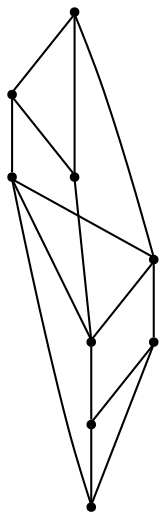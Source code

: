 graph {
  node [shape=point,comment="{\"directed\":false,\"doi\":\"10.1007/3-540-36151-0_21\",\"figure\":\"3 (1)\"}"]

  v0 [pos="695.3332901000978,1658.2084090621386"]
  v1 [pos="325.7083336512248,1658.2084090621383"]
  v2 [pos="602.8333028157554,1704.458307336878"]
  v3 [pos="545.0833002726238,1739.0832971643522"]
  v4 [pos="510.4583183924358,1889.2082920780888"]
  v5 [pos="510.4583183924358,1808.4583988896125"]
  v6 [pos="475.8333285649618,1739.0832971643522"]
  v7 [pos="418.0833260218303,1704.458307336878"]
  v8 [pos="510.4583183924358,1981.5833480269823"]

  v0 -- v1 [id="-1",pos="695.3332901000978,1658.2084090621386 325.7083336512248,1658.2084090621383 325.7083336512248,1658.2084090621383 325.7083336512248,1658.2084090621383"]
  v1 -- v8 [id="-2",pos="325.7083336512248,1658.2084090621383 510.4583183924358,1981.5833480269823 510.4583183924358,1981.5833480269823 510.4583183924358,1981.5833480269823"]
  v1 -- v7 [id="-3",pos="325.7083336512248,1658.2084090621383 418.0833260218303,1704.458307336878 418.0833260218303,1704.458307336878 418.0833260218303,1704.458307336878"]
  v7 -- v6 [id="-4",pos="418.0833260218303,1704.458307336878 475.8333285649618,1739.0832971643522 475.8333285649618,1739.0832971643522 475.8333285649618,1739.0832971643522"]
  v7 -- v2 [id="-5",pos="418.0833260218303,1704.458307336878 602.8333028157554,1704.458307336878 602.8333028157554,1704.458307336878 602.8333028157554,1704.458307336878"]
  v6 -- v3 [id="-6",pos="475.8333285649618,1739.0832971643522 545.0833002726238,1739.0832971643522 545.0833002726238,1739.0832971643522 545.0833002726238,1739.0832971643522"]
  v8 -- v4 [id="-8",pos="510.4583183924358,1981.5833480269823 510.4583183924358,1889.2082920780888 510.4583183924358,1889.2082920780888 510.4583183924358,1889.2082920780888"]
  v4 -- v5 [id="-9",pos="510.4583183924358,1889.2082920780888 510.4583183924358,1808.4583988896125 510.4583183924358,1808.4583988896125 510.4583183924358,1808.4583988896125"]
  v8 -- v0 [id="-10",pos="510.4583183924358,1981.5833480269823 695.3332901000978,1658.2084090621386 695.3332901000978,1658.2084090621386 695.3332901000978,1658.2084090621386"]
  v4 -- v7 [id="-11",pos="510.4583183924358,1889.2082920780888 418.0833260218303,1704.458307336878 418.0833260218303,1704.458307336878 418.0833260218303,1704.458307336878"]
  v5 -- v6 [id="-12",pos="510.4583183924358,1808.4583988896125 475.8333285649618,1739.0832971643522 475.8333285649618,1739.0832971643522 475.8333285649618,1739.0832971643522"]
  v3 -- v5 [id="-13",pos="545.0833002726238,1739.0832971643522 510.4583183924358,1808.4583988896125 510.4583183924358,1808.4583988896125 510.4583183924358,1808.4583988896125"]
  v2 -- v4 [id="-14",pos="602.8333028157554,1704.458307336878 510.4583183924358,1889.2082920780888 510.4583183924358,1889.2082920780888 510.4583183924358,1889.2082920780888"]
  v0 -- v2 [id="-15",pos="695.3332901000978,1658.2084090621386 602.8333028157554,1704.458307336878 602.8333028157554,1704.458307336878 602.8333028157554,1704.458307336878"]
  v2 -- v3 [id="-16",pos="602.8333028157554,1704.458307336878 545.0833002726238,1739.0832971643522 545.0833002726238,1739.0832971643522 545.0833002726238,1739.0832971643522"]
}
